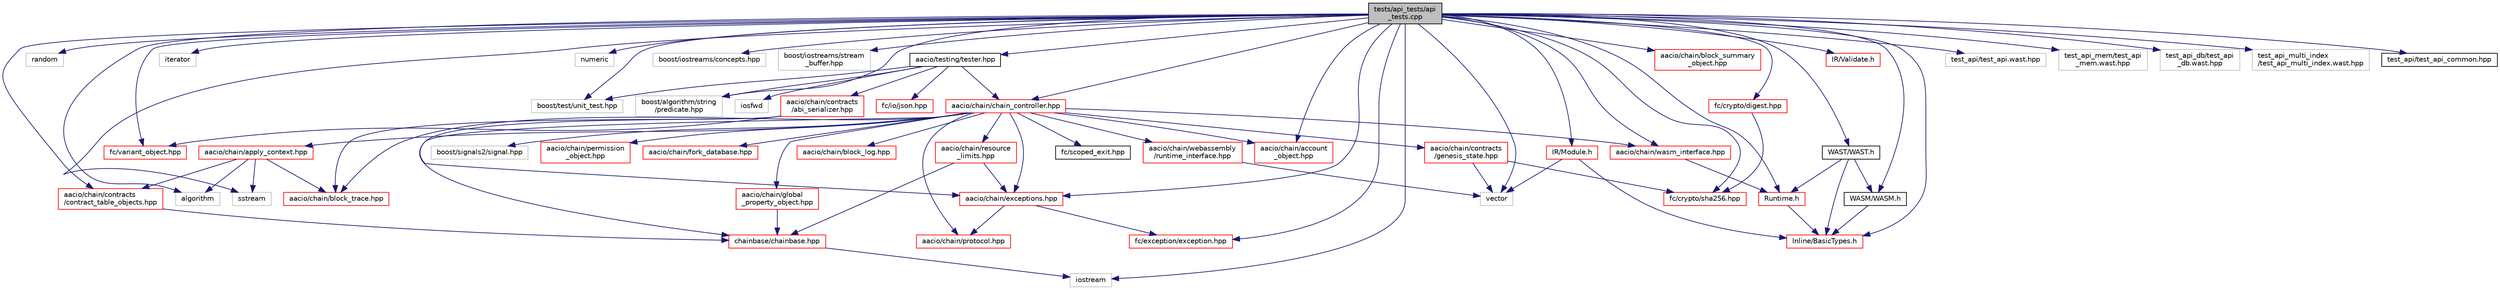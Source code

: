 digraph "tests/api_tests/api_tests.cpp"
{
  edge [fontname="Helvetica",fontsize="10",labelfontname="Helvetica",labelfontsize="10"];
  node [fontname="Helvetica",fontsize="10",shape=record];
  Node0 [label="tests/api_tests/api\l_tests.cpp",height=0.2,width=0.4,color="black", fillcolor="grey75", style="filled", fontcolor="black"];
  Node0 -> Node1 [color="midnightblue",fontsize="10",style="solid",fontname="Helvetica"];
  Node1 [label="algorithm",height=0.2,width=0.4,color="grey75", fillcolor="white", style="filled"];
  Node0 -> Node2 [color="midnightblue",fontsize="10",style="solid",fontname="Helvetica"];
  Node2 [label="random",height=0.2,width=0.4,color="grey75", fillcolor="white", style="filled"];
  Node0 -> Node3 [color="midnightblue",fontsize="10",style="solid",fontname="Helvetica"];
  Node3 [label="iostream",height=0.2,width=0.4,color="grey75", fillcolor="white", style="filled"];
  Node0 -> Node4 [color="midnightblue",fontsize="10",style="solid",fontname="Helvetica"];
  Node4 [label="vector",height=0.2,width=0.4,color="grey75", fillcolor="white", style="filled"];
  Node0 -> Node5 [color="midnightblue",fontsize="10",style="solid",fontname="Helvetica"];
  Node5 [label="iterator",height=0.2,width=0.4,color="grey75", fillcolor="white", style="filled"];
  Node0 -> Node6 [color="midnightblue",fontsize="10",style="solid",fontname="Helvetica"];
  Node6 [label="sstream",height=0.2,width=0.4,color="grey75", fillcolor="white", style="filled"];
  Node0 -> Node7 [color="midnightblue",fontsize="10",style="solid",fontname="Helvetica"];
  Node7 [label="numeric",height=0.2,width=0.4,color="grey75", fillcolor="white", style="filled"];
  Node0 -> Node8 [color="midnightblue",fontsize="10",style="solid",fontname="Helvetica"];
  Node8 [label="boost/test/unit_test.hpp",height=0.2,width=0.4,color="grey75", fillcolor="white", style="filled"];
  Node0 -> Node9 [color="midnightblue",fontsize="10",style="solid",fontname="Helvetica"];
  Node9 [label="boost/iostreams/concepts.hpp",height=0.2,width=0.4,color="grey75", fillcolor="white", style="filled"];
  Node0 -> Node10 [color="midnightblue",fontsize="10",style="solid",fontname="Helvetica"];
  Node10 [label="boost/iostreams/stream\l_buffer.hpp",height=0.2,width=0.4,color="grey75", fillcolor="white", style="filled"];
  Node0 -> Node11 [color="midnightblue",fontsize="10",style="solid",fontname="Helvetica"];
  Node11 [label="boost/algorithm/string\l/predicate.hpp",height=0.2,width=0.4,color="grey75", fillcolor="white", style="filled"];
  Node0 -> Node12 [color="midnightblue",fontsize="10",style="solid",fontname="Helvetica"];
  Node12 [label="aacio/testing/tester.hpp",height=0.2,width=0.4,color="black", fillcolor="white", style="filled",URL="$tester_8hpp_source.html"];
  Node12 -> Node13 [color="midnightblue",fontsize="10",style="solid",fontname="Helvetica"];
  Node13 [label="aacio/chain/chain_controller.hpp",height=0.2,width=0.4,color="red", fillcolor="white", style="filled",URL="$chain__controller_8hpp.html"];
  Node13 -> Node14 [color="midnightblue",fontsize="10",style="solid",fontname="Helvetica"];
  Node14 [label="aacio/chain/global\l_property_object.hpp",height=0.2,width=0.4,color="red", fillcolor="white", style="filled",URL="$global__property__object_8hpp.html"];
  Node14 -> Node70 [color="midnightblue",fontsize="10",style="solid",fontname="Helvetica"];
  Node70 [label="chainbase/chainbase.hpp",height=0.2,width=0.4,color="red", fillcolor="white", style="filled",URL="$chainbase_8hpp_source.html"];
  Node70 -> Node3 [color="midnightblue",fontsize="10",style="solid",fontname="Helvetica"];
  Node13 -> Node162 [color="midnightblue",fontsize="10",style="solid",fontname="Helvetica"];
  Node162 [label="aacio/chain/account\l_object.hpp",height=0.2,width=0.4,color="red", fillcolor="white", style="filled",URL="$account__object_8hpp.html"];
  Node13 -> Node167 [color="midnightblue",fontsize="10",style="solid",fontname="Helvetica"];
  Node167 [label="aacio/chain/permission\l_object.hpp",height=0.2,width=0.4,color="red", fillcolor="white", style="filled",URL="$permission__object_8hpp.html"];
  Node13 -> Node168 [color="midnightblue",fontsize="10",style="solid",fontname="Helvetica"];
  Node168 [label="aacio/chain/fork_database.hpp",height=0.2,width=0.4,color="red", fillcolor="white", style="filled",URL="$fork__database_8hpp.html"];
  Node13 -> Node171 [color="midnightblue",fontsize="10",style="solid",fontname="Helvetica"];
  Node171 [label="aacio/chain/block_log.hpp",height=0.2,width=0.4,color="red", fillcolor="white", style="filled",URL="$block__log_8hpp.html"];
  Node13 -> Node172 [color="midnightblue",fontsize="10",style="solid",fontname="Helvetica"];
  Node172 [label="aacio/chain/block_trace.hpp",height=0.2,width=0.4,color="red", fillcolor="white", style="filled",URL="$block__trace_8hpp.html"];
  Node13 -> Node70 [color="midnightblue",fontsize="10",style="solid",fontname="Helvetica"];
  Node13 -> Node174 [color="midnightblue",fontsize="10",style="solid",fontname="Helvetica"];
  Node174 [label="fc/scoped_exit.hpp",height=0.2,width=0.4,color="black", fillcolor="white", style="filled",URL="$scoped__exit_8hpp_source.html"];
  Node13 -> Node175 [color="midnightblue",fontsize="10",style="solid",fontname="Helvetica"];
  Node175 [label="boost/signals2/signal.hpp",height=0.2,width=0.4,color="grey75", fillcolor="white", style="filled"];
  Node13 -> Node176 [color="midnightblue",fontsize="10",style="solid",fontname="Helvetica"];
  Node176 [label="aacio/chain/protocol.hpp",height=0.2,width=0.4,color="red", fillcolor="white", style="filled",URL="$libraries_2chain_2include_2aacio_2chain_2protocol_8hpp.html"];
  Node13 -> Node177 [color="midnightblue",fontsize="10",style="solid",fontname="Helvetica"];
  Node177 [label="aacio/chain/apply_context.hpp",height=0.2,width=0.4,color="red", fillcolor="white", style="filled",URL="$apply__context_8hpp.html"];
  Node177 -> Node172 [color="midnightblue",fontsize="10",style="solid",fontname="Helvetica"];
  Node177 -> Node179 [color="midnightblue",fontsize="10",style="solid",fontname="Helvetica"];
  Node179 [label="aacio/chain/contracts\l/contract_table_objects.hpp",height=0.2,width=0.4,color="red", fillcolor="white", style="filled",URL="$contract__table__objects_8hpp.html"];
  Node179 -> Node70 [color="midnightblue",fontsize="10",style="solid",fontname="Helvetica"];
  Node177 -> Node6 [color="midnightblue",fontsize="10",style="solid",fontname="Helvetica"];
  Node177 -> Node1 [color="midnightblue",fontsize="10",style="solid",fontname="Helvetica"];
  Node13 -> Node182 [color="midnightblue",fontsize="10",style="solid",fontname="Helvetica"];
  Node182 [label="aacio/chain/exceptions.hpp",height=0.2,width=0.4,color="red", fillcolor="white", style="filled",URL="$exceptions_8hpp.html"];
  Node182 -> Node19 [color="midnightblue",fontsize="10",style="solid",fontname="Helvetica"];
  Node19 [label="fc/exception/exception.hpp",height=0.2,width=0.4,color="red", fillcolor="white", style="filled",URL="$exception_8hpp.html",tooltip="Defines exception&#39;s used by fc. "];
  Node182 -> Node176 [color="midnightblue",fontsize="10",style="solid",fontname="Helvetica"];
  Node13 -> Node184 [color="midnightblue",fontsize="10",style="solid",fontname="Helvetica"];
  Node184 [label="aacio/chain/contracts\l/genesis_state.hpp",height=0.2,width=0.4,color="red", fillcolor="white", style="filled",URL="$genesis__state_8hpp.html"];
  Node184 -> Node123 [color="midnightblue",fontsize="10",style="solid",fontname="Helvetica"];
  Node123 [label="fc/crypto/sha256.hpp",height=0.2,width=0.4,color="red", fillcolor="white", style="filled",URL="$sha256_8hpp_source.html"];
  Node184 -> Node4 [color="midnightblue",fontsize="10",style="solid",fontname="Helvetica"];
  Node13 -> Node186 [color="midnightblue",fontsize="10",style="solid",fontname="Helvetica"];
  Node186 [label="aacio/chain/resource\l_limits.hpp",height=0.2,width=0.4,color="red", fillcolor="white", style="filled",URL="$resource__limits_8hpp_source.html"];
  Node186 -> Node182 [color="midnightblue",fontsize="10",style="solid",fontname="Helvetica"];
  Node186 -> Node70 [color="midnightblue",fontsize="10",style="solid",fontname="Helvetica"];
  Node13 -> Node135 [color="midnightblue",fontsize="10",style="solid",fontname="Helvetica"];
  Node135 [label="aacio/chain/wasm_interface.hpp",height=0.2,width=0.4,color="red", fillcolor="white", style="filled",URL="$wasm__interface_8hpp_source.html"];
  Node135 -> Node139 [color="midnightblue",fontsize="10",style="solid",fontname="Helvetica"];
  Node139 [label="Runtime.h",height=0.2,width=0.4,color="red", fillcolor="white", style="filled",URL="$_runtime_8h_source.html"];
  Node139 -> Node137 [color="midnightblue",fontsize="10",style="solid",fontname="Helvetica"];
  Node137 [label="Inline/BasicTypes.h",height=0.2,width=0.4,color="red", fillcolor="white", style="filled",URL="$_basic_types_8h_source.html"];
  Node13 -> Node187 [color="midnightblue",fontsize="10",style="solid",fontname="Helvetica"];
  Node187 [label="aacio/chain/webassembly\l/runtime_interface.hpp",height=0.2,width=0.4,color="red", fillcolor="white", style="filled",URL="$runtime__interface_8hpp_source.html"];
  Node187 -> Node4 [color="midnightblue",fontsize="10",style="solid",fontname="Helvetica"];
  Node12 -> Node188 [color="midnightblue",fontsize="10",style="solid",fontname="Helvetica"];
  Node188 [label="aacio/chain/contracts\l/abi_serializer.hpp",height=0.2,width=0.4,color="red", fillcolor="white", style="filled",URL="$abi__serializer_8hpp.html"];
  Node188 -> Node172 [color="midnightblue",fontsize="10",style="solid",fontname="Helvetica"];
  Node188 -> Node182 [color="midnightblue",fontsize="10",style="solid",fontname="Helvetica"];
  Node188 -> Node48 [color="midnightblue",fontsize="10",style="solid",fontname="Helvetica"];
  Node48 [label="fc/variant_object.hpp",height=0.2,width=0.4,color="red", fillcolor="white", style="filled",URL="$variant__object_8hpp_source.html"];
  Node12 -> Node189 [color="midnightblue",fontsize="10",style="solid",fontname="Helvetica"];
  Node189 [label="fc/io/json.hpp",height=0.2,width=0.4,color="red", fillcolor="white", style="filled",URL="$json_8hpp_source.html"];
  Node12 -> Node11 [color="midnightblue",fontsize="10",style="solid",fontname="Helvetica"];
  Node12 -> Node8 [color="midnightblue",fontsize="10",style="solid",fontname="Helvetica"];
  Node12 -> Node69 [color="midnightblue",fontsize="10",style="solid",fontname="Helvetica"];
  Node69 [label="iosfwd",height=0.2,width=0.4,color="grey75", fillcolor="white", style="filled"];
  Node0 -> Node13 [color="midnightblue",fontsize="10",style="solid",fontname="Helvetica"];
  Node0 -> Node182 [color="midnightblue",fontsize="10",style="solid",fontname="Helvetica"];
  Node0 -> Node162 [color="midnightblue",fontsize="10",style="solid",fontname="Helvetica"];
  Node0 -> Node179 [color="midnightblue",fontsize="10",style="solid",fontname="Helvetica"];
  Node0 -> Node190 [color="midnightblue",fontsize="10",style="solid",fontname="Helvetica"];
  Node190 [label="aacio/chain/block_summary\l_object.hpp",height=0.2,width=0.4,color="red", fillcolor="white", style="filled",URL="$block__summary__object_8hpp.html"];
  Node0 -> Node135 [color="midnightblue",fontsize="10",style="solid",fontname="Helvetica"];
  Node0 -> Node191 [color="midnightblue",fontsize="10",style="solid",fontname="Helvetica"];
  Node191 [label="fc/crypto/digest.hpp",height=0.2,width=0.4,color="red", fillcolor="white", style="filled",URL="$digest_8hpp_source.html"];
  Node191 -> Node123 [color="midnightblue",fontsize="10",style="solid",fontname="Helvetica"];
  Node0 -> Node123 [color="midnightblue",fontsize="10",style="solid",fontname="Helvetica"];
  Node0 -> Node19 [color="midnightblue",fontsize="10",style="solid",fontname="Helvetica"];
  Node0 -> Node48 [color="midnightblue",fontsize="10",style="solid",fontname="Helvetica"];
  Node0 -> Node137 [color="midnightblue",fontsize="10",style="solid",fontname="Helvetica"];
  Node0 -> Node192 [color="midnightblue",fontsize="10",style="solid",fontname="Helvetica"];
  Node192 [label="IR/Module.h",height=0.2,width=0.4,color="red", fillcolor="white", style="filled",URL="$_module_8h_source.html"];
  Node192 -> Node137 [color="midnightblue",fontsize="10",style="solid",fontname="Helvetica"];
  Node192 -> Node4 [color="midnightblue",fontsize="10",style="solid",fontname="Helvetica"];
  Node0 -> Node193 [color="midnightblue",fontsize="10",style="solid",fontname="Helvetica"];
  Node193 [label="IR/Validate.h",height=0.2,width=0.4,color="red", fillcolor="white", style="filled",URL="$_validate_8h_source.html"];
  Node0 -> Node196 [color="midnightblue",fontsize="10",style="solid",fontname="Helvetica"];
  Node196 [label="WAST/WAST.h",height=0.2,width=0.4,color="black", fillcolor="white", style="filled",URL="$_w_a_s_t_8h_source.html"];
  Node196 -> Node137 [color="midnightblue",fontsize="10",style="solid",fontname="Helvetica"];
  Node196 -> Node139 [color="midnightblue",fontsize="10",style="solid",fontname="Helvetica"];
  Node196 -> Node197 [color="midnightblue",fontsize="10",style="solid",fontname="Helvetica"];
  Node197 [label="WASM/WASM.h",height=0.2,width=0.4,color="black", fillcolor="white", style="filled",URL="$libraries_2wasm-jit_2_include_2_w_a_s_m_2wasm_8h_source.html"];
  Node197 -> Node137 [color="midnightblue",fontsize="10",style="solid",fontname="Helvetica"];
  Node0 -> Node197 [color="midnightblue",fontsize="10",style="solid",fontname="Helvetica"];
  Node0 -> Node139 [color="midnightblue",fontsize="10",style="solid",fontname="Helvetica"];
  Node0 -> Node198 [color="midnightblue",fontsize="10",style="solid",fontname="Helvetica"];
  Node198 [label="test_api/test_api.wast.hpp",height=0.2,width=0.4,color="grey75", fillcolor="white", style="filled"];
  Node0 -> Node199 [color="midnightblue",fontsize="10",style="solid",fontname="Helvetica"];
  Node199 [label="test_api_mem/test_api\l_mem.wast.hpp",height=0.2,width=0.4,color="grey75", fillcolor="white", style="filled"];
  Node0 -> Node200 [color="midnightblue",fontsize="10",style="solid",fontname="Helvetica"];
  Node200 [label="test_api_db/test_api\l_db.wast.hpp",height=0.2,width=0.4,color="grey75", fillcolor="white", style="filled"];
  Node0 -> Node201 [color="midnightblue",fontsize="10",style="solid",fontname="Helvetica"];
  Node201 [label="test_api_multi_index\l/test_api_multi_index.wast.hpp",height=0.2,width=0.4,color="grey75", fillcolor="white", style="filled"];
  Node0 -> Node202 [color="midnightblue",fontsize="10",style="solid",fontname="Helvetica"];
  Node202 [label="test_api/test_api_common.hpp",height=0.2,width=0.4,color="black", fillcolor="white", style="filled",URL="$test__api__common_8hpp.html"];
}
